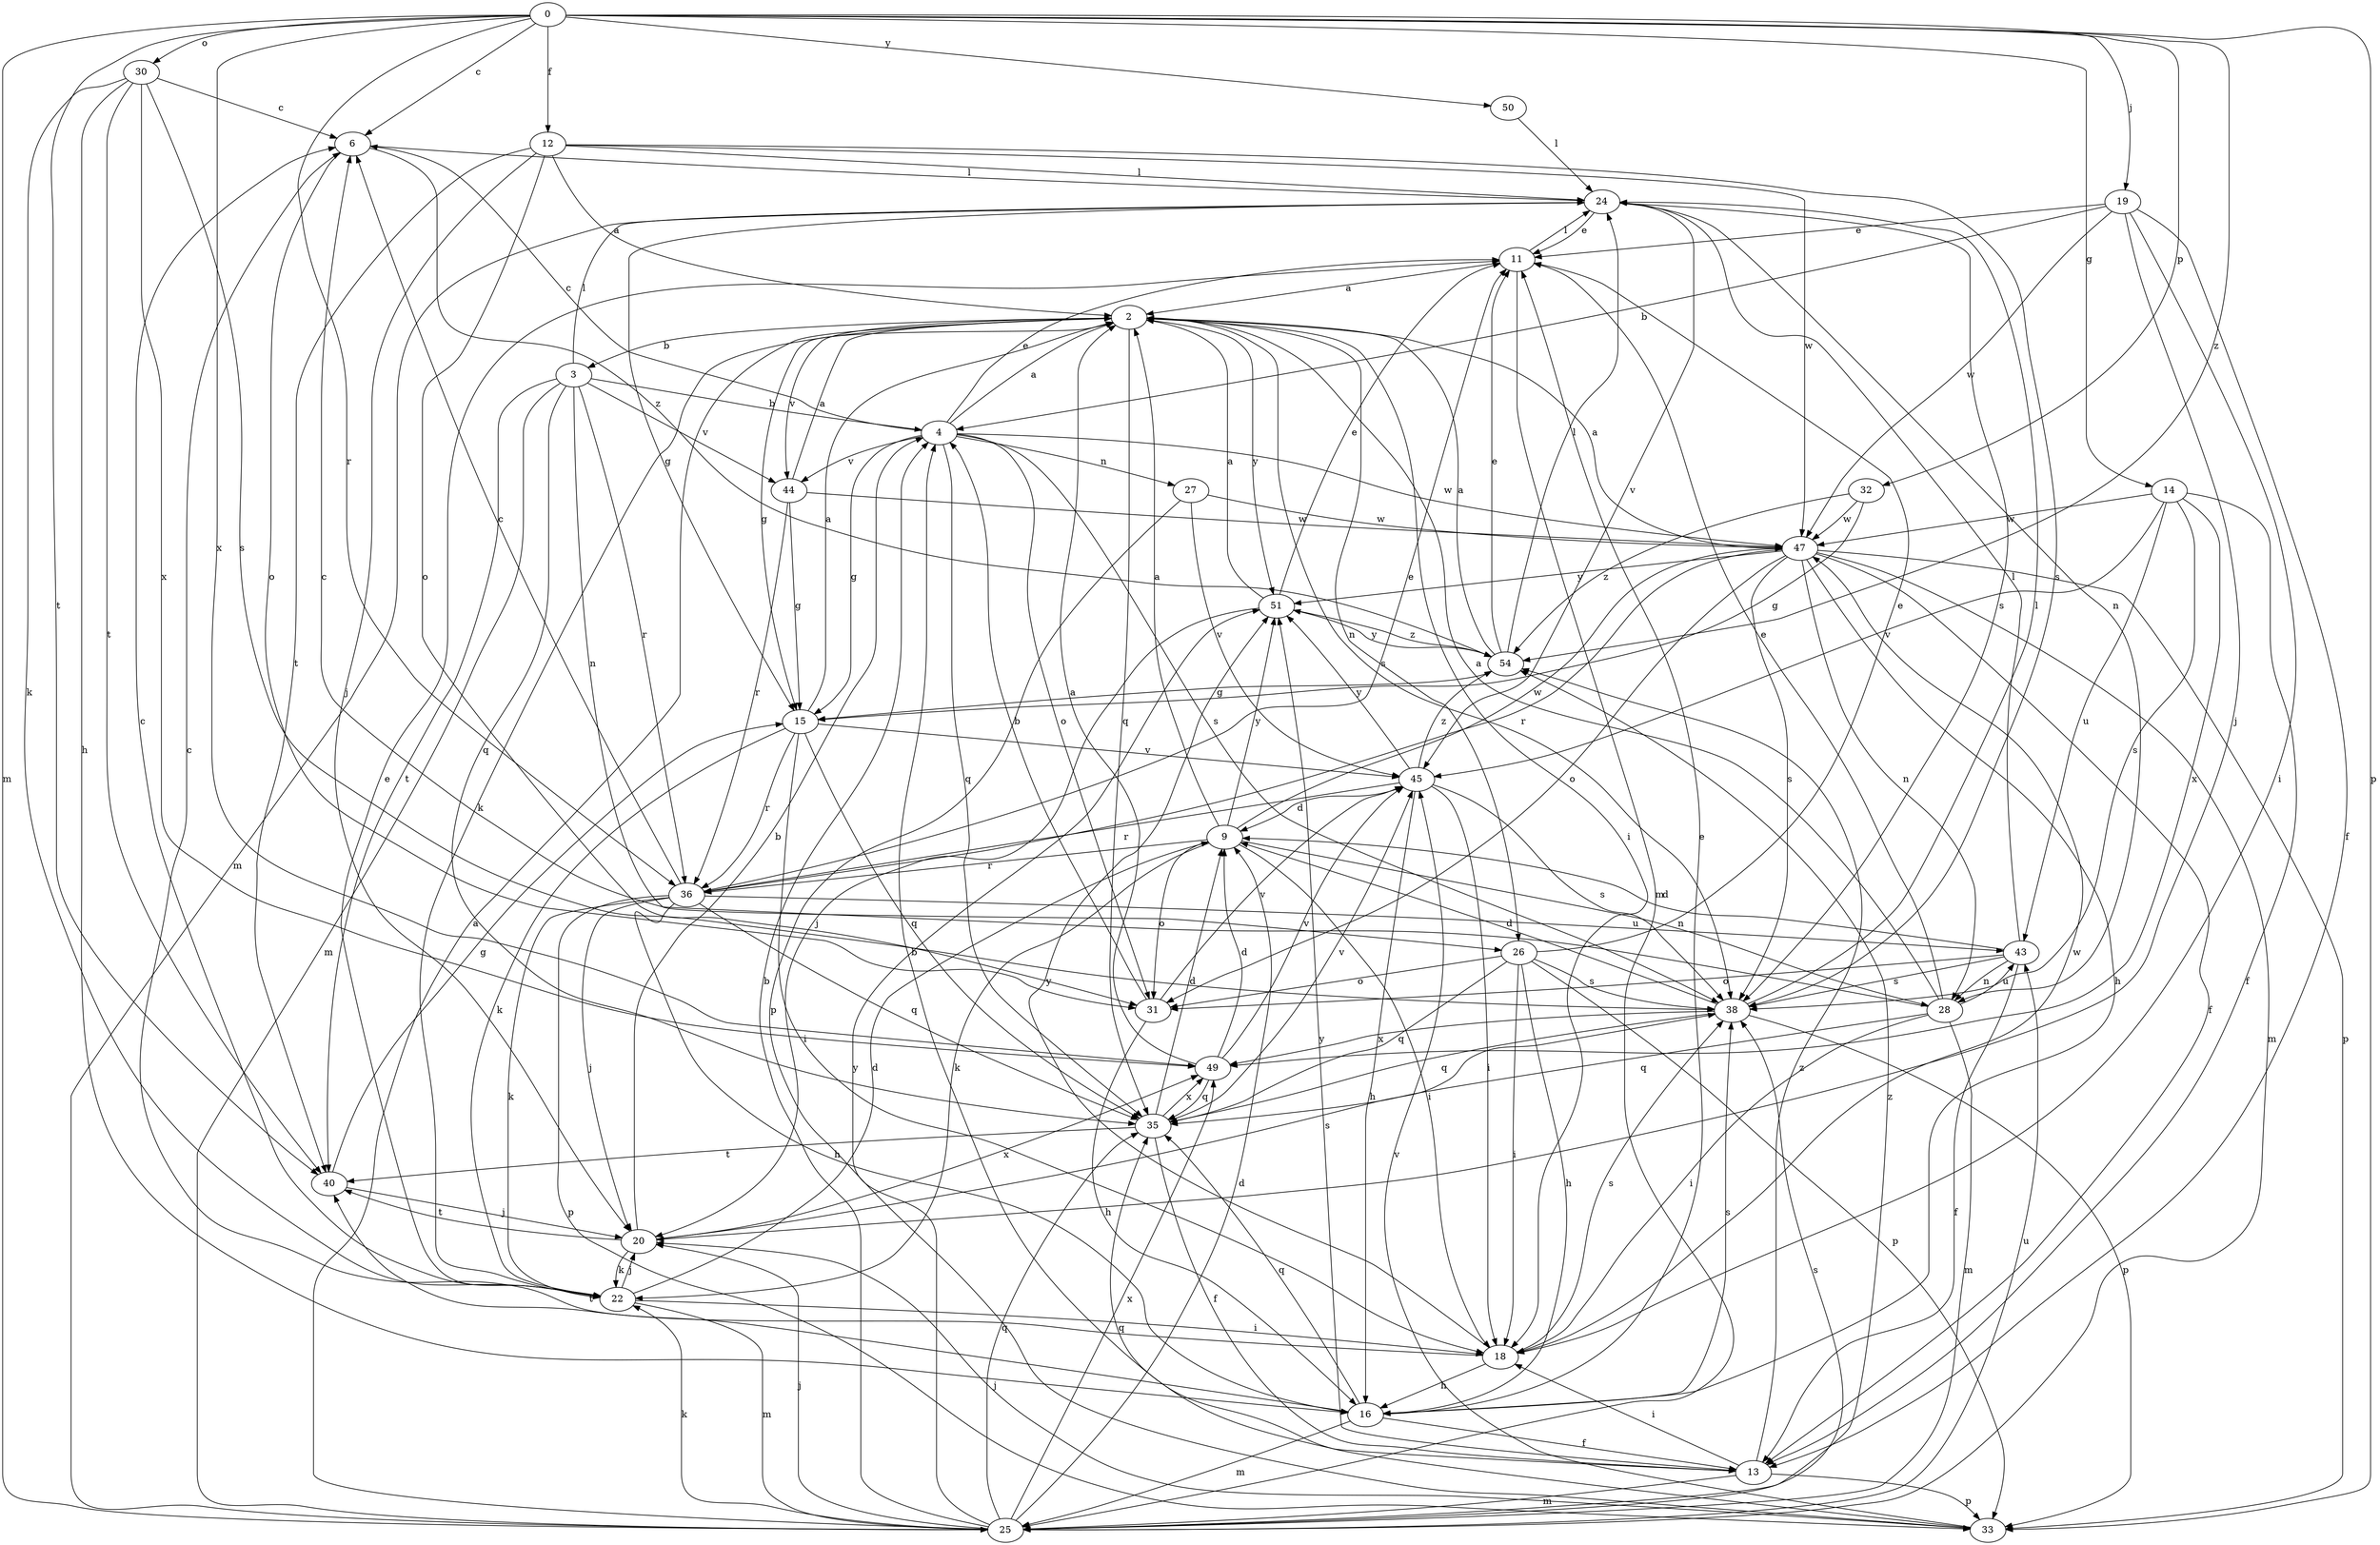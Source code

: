 strict digraph  {
0;
2;
3;
4;
6;
9;
11;
12;
13;
14;
15;
16;
18;
19;
20;
22;
24;
25;
26;
27;
28;
30;
31;
32;
33;
35;
36;
38;
40;
43;
44;
45;
47;
49;
50;
51;
54;
0 -> 6  [label=c];
0 -> 12  [label=f];
0 -> 14  [label=g];
0 -> 19  [label=j];
0 -> 25  [label=m];
0 -> 30  [label=o];
0 -> 32  [label=p];
0 -> 33  [label=p];
0 -> 36  [label=r];
0 -> 40  [label=t];
0 -> 49  [label=x];
0 -> 50  [label=y];
0 -> 54  [label=z];
2 -> 3  [label=b];
2 -> 15  [label=g];
2 -> 18  [label=i];
2 -> 22  [label=k];
2 -> 26  [label=n];
2 -> 35  [label=q];
2 -> 38  [label=s];
2 -> 44  [label=v];
2 -> 51  [label=y];
3 -> 4  [label=b];
3 -> 24  [label=l];
3 -> 25  [label=m];
3 -> 26  [label=n];
3 -> 35  [label=q];
3 -> 36  [label=r];
3 -> 40  [label=t];
3 -> 44  [label=v];
4 -> 2  [label=a];
4 -> 6  [label=c];
4 -> 11  [label=e];
4 -> 15  [label=g];
4 -> 27  [label=n];
4 -> 31  [label=o];
4 -> 35  [label=q];
4 -> 38  [label=s];
4 -> 44  [label=v];
4 -> 47  [label=w];
6 -> 24  [label=l];
6 -> 31  [label=o];
6 -> 54  [label=z];
9 -> 2  [label=a];
9 -> 18  [label=i];
9 -> 22  [label=k];
9 -> 28  [label=n];
9 -> 31  [label=o];
9 -> 36  [label=r];
9 -> 47  [label=w];
9 -> 51  [label=y];
11 -> 2  [label=a];
11 -> 24  [label=l];
11 -> 25  [label=m];
12 -> 2  [label=a];
12 -> 20  [label=j];
12 -> 24  [label=l];
12 -> 31  [label=o];
12 -> 38  [label=s];
12 -> 40  [label=t];
12 -> 47  [label=w];
13 -> 4  [label=b];
13 -> 18  [label=i];
13 -> 25  [label=m];
13 -> 33  [label=p];
13 -> 51  [label=y];
13 -> 54  [label=z];
14 -> 13  [label=f];
14 -> 38  [label=s];
14 -> 43  [label=u];
14 -> 45  [label=v];
14 -> 47  [label=w];
14 -> 49  [label=x];
15 -> 2  [label=a];
15 -> 18  [label=i];
15 -> 22  [label=k];
15 -> 35  [label=q];
15 -> 36  [label=r];
15 -> 45  [label=v];
16 -> 11  [label=e];
16 -> 13  [label=f];
16 -> 25  [label=m];
16 -> 35  [label=q];
16 -> 38  [label=s];
16 -> 40  [label=t];
18 -> 6  [label=c];
18 -> 16  [label=h];
18 -> 38  [label=s];
18 -> 47  [label=w];
18 -> 51  [label=y];
19 -> 4  [label=b];
19 -> 11  [label=e];
19 -> 13  [label=f];
19 -> 18  [label=i];
19 -> 20  [label=j];
19 -> 47  [label=w];
20 -> 4  [label=b];
20 -> 22  [label=k];
20 -> 38  [label=s];
20 -> 40  [label=t];
20 -> 49  [label=x];
22 -> 6  [label=c];
22 -> 9  [label=d];
22 -> 11  [label=e];
22 -> 18  [label=i];
22 -> 20  [label=j];
22 -> 25  [label=m];
24 -> 11  [label=e];
24 -> 15  [label=g];
24 -> 25  [label=m];
24 -> 28  [label=n];
24 -> 38  [label=s];
24 -> 45  [label=v];
25 -> 2  [label=a];
25 -> 4  [label=b];
25 -> 9  [label=d];
25 -> 20  [label=j];
25 -> 22  [label=k];
25 -> 35  [label=q];
25 -> 38  [label=s];
25 -> 43  [label=u];
25 -> 49  [label=x];
25 -> 51  [label=y];
25 -> 54  [label=z];
26 -> 11  [label=e];
26 -> 16  [label=h];
26 -> 18  [label=i];
26 -> 31  [label=o];
26 -> 33  [label=p];
26 -> 35  [label=q];
26 -> 38  [label=s];
27 -> 33  [label=p];
27 -> 45  [label=v];
27 -> 47  [label=w];
28 -> 2  [label=a];
28 -> 6  [label=c];
28 -> 11  [label=e];
28 -> 18  [label=i];
28 -> 25  [label=m];
28 -> 35  [label=q];
28 -> 43  [label=u];
30 -> 6  [label=c];
30 -> 16  [label=h];
30 -> 22  [label=k];
30 -> 38  [label=s];
30 -> 40  [label=t];
30 -> 49  [label=x];
31 -> 4  [label=b];
31 -> 16  [label=h];
31 -> 45  [label=v];
32 -> 15  [label=g];
32 -> 47  [label=w];
32 -> 54  [label=z];
33 -> 20  [label=j];
33 -> 35  [label=q];
33 -> 45  [label=v];
35 -> 9  [label=d];
35 -> 13  [label=f];
35 -> 40  [label=t];
35 -> 45  [label=v];
35 -> 49  [label=x];
36 -> 6  [label=c];
36 -> 11  [label=e];
36 -> 16  [label=h];
36 -> 20  [label=j];
36 -> 22  [label=k];
36 -> 33  [label=p];
36 -> 35  [label=q];
36 -> 43  [label=u];
38 -> 9  [label=d];
38 -> 24  [label=l];
38 -> 33  [label=p];
38 -> 35  [label=q];
38 -> 49  [label=x];
40 -> 15  [label=g];
40 -> 20  [label=j];
43 -> 9  [label=d];
43 -> 13  [label=f];
43 -> 24  [label=l];
43 -> 28  [label=n];
43 -> 31  [label=o];
43 -> 38  [label=s];
44 -> 2  [label=a];
44 -> 15  [label=g];
44 -> 36  [label=r];
44 -> 47  [label=w];
45 -> 9  [label=d];
45 -> 16  [label=h];
45 -> 18  [label=i];
45 -> 36  [label=r];
45 -> 38  [label=s];
45 -> 51  [label=y];
45 -> 54  [label=z];
47 -> 2  [label=a];
47 -> 13  [label=f];
47 -> 16  [label=h];
47 -> 25  [label=m];
47 -> 28  [label=n];
47 -> 31  [label=o];
47 -> 33  [label=p];
47 -> 36  [label=r];
47 -> 38  [label=s];
47 -> 51  [label=y];
49 -> 2  [label=a];
49 -> 9  [label=d];
49 -> 35  [label=q];
49 -> 45  [label=v];
50 -> 24  [label=l];
51 -> 2  [label=a];
51 -> 11  [label=e];
51 -> 20  [label=j];
51 -> 54  [label=z];
54 -> 2  [label=a];
54 -> 11  [label=e];
54 -> 15  [label=g];
54 -> 24  [label=l];
54 -> 51  [label=y];
}
